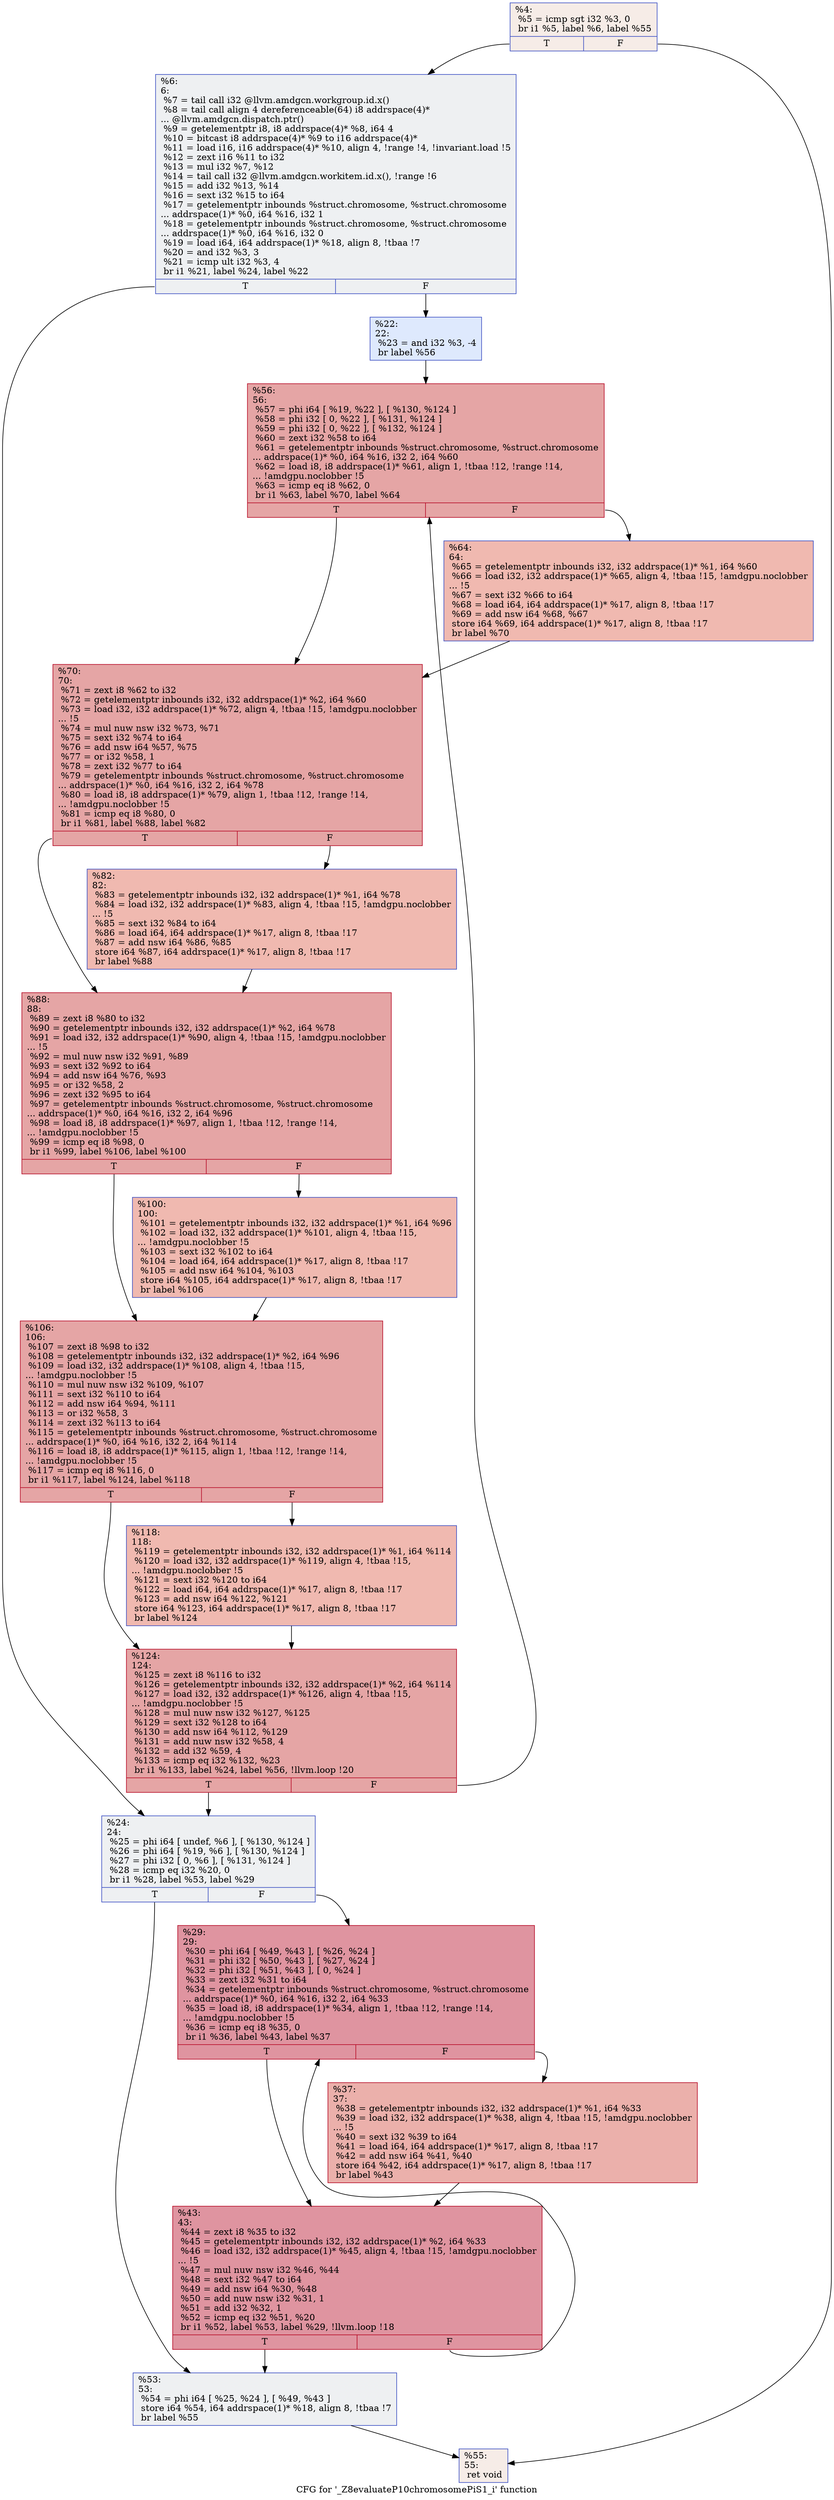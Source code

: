 digraph "CFG for '_Z8evaluateP10chromosomePiS1_i' function" {
	label="CFG for '_Z8evaluateP10chromosomePiS1_i' function";

	Node0x5b434e0 [shape=record,color="#3d50c3ff", style=filled, fillcolor="#ead5c970",label="{%4:\l  %5 = icmp sgt i32 %3, 0\l  br i1 %5, label %6, label %55\l|{<s0>T|<s1>F}}"];
	Node0x5b434e0:s0 -> Node0x5b43480;
	Node0x5b434e0:s1 -> Node0x5b46ac0;
	Node0x5b43480 [shape=record,color="#3d50c3ff", style=filled, fillcolor="#d9dce170",label="{%6:\l6:                                                \l  %7 = tail call i32 @llvm.amdgcn.workgroup.id.x()\l  %8 = tail call align 4 dereferenceable(64) i8 addrspace(4)*\l... @llvm.amdgcn.dispatch.ptr()\l  %9 = getelementptr i8, i8 addrspace(4)* %8, i64 4\l  %10 = bitcast i8 addrspace(4)* %9 to i16 addrspace(4)*\l  %11 = load i16, i16 addrspace(4)* %10, align 4, !range !4, !invariant.load !5\l  %12 = zext i16 %11 to i32\l  %13 = mul i32 %7, %12\l  %14 = tail call i32 @llvm.amdgcn.workitem.id.x(), !range !6\l  %15 = add i32 %13, %14\l  %16 = sext i32 %15 to i64\l  %17 = getelementptr inbounds %struct.chromosome, %struct.chromosome\l... addrspace(1)* %0, i64 %16, i32 1\l  %18 = getelementptr inbounds %struct.chromosome, %struct.chromosome\l... addrspace(1)* %0, i64 %16, i32 0\l  %19 = load i64, i64 addrspace(1)* %18, align 8, !tbaa !7\l  %20 = and i32 %3, 3\l  %21 = icmp ult i32 %3, 4\l  br i1 %21, label %24, label %22\l|{<s0>T|<s1>F}}"];
	Node0x5b43480:s0 -> Node0x5b48990;
	Node0x5b43480:s1 -> Node0x5b48a20;
	Node0x5b48a20 [shape=record,color="#3d50c3ff", style=filled, fillcolor="#b5cdfa70",label="{%22:\l22:                                               \l  %23 = and i32 %3, -4\l  br label %56\l}"];
	Node0x5b48a20 -> Node0x5b48c20;
	Node0x5b48990 [shape=record,color="#3d50c3ff", style=filled, fillcolor="#d9dce170",label="{%24:\l24:                                               \l  %25 = phi i64 [ undef, %6 ], [ %130, %124 ]\l  %26 = phi i64 [ %19, %6 ], [ %130, %124 ]\l  %27 = phi i32 [ 0, %6 ], [ %131, %124 ]\l  %28 = icmp eq i32 %20, 0\l  br i1 %28, label %53, label %29\l|{<s0>T|<s1>F}}"];
	Node0x5b48990:s0 -> Node0x5b494d0;
	Node0x5b48990:s1 -> Node0x5b49560;
	Node0x5b49560 [shape=record,color="#b70d28ff", style=filled, fillcolor="#b70d2870",label="{%29:\l29:                                               \l  %30 = phi i64 [ %49, %43 ], [ %26, %24 ]\l  %31 = phi i32 [ %50, %43 ], [ %27, %24 ]\l  %32 = phi i32 [ %51, %43 ], [ 0, %24 ]\l  %33 = zext i32 %31 to i64\l  %34 = getelementptr inbounds %struct.chromosome, %struct.chromosome\l... addrspace(1)* %0, i64 %16, i32 2, i64 %33\l  %35 = load i8, i8 addrspace(1)* %34, align 1, !tbaa !12, !range !14,\l... !amdgpu.noclobber !5\l  %36 = icmp eq i8 %35, 0\l  br i1 %36, label %43, label %37\l|{<s0>T|<s1>F}}"];
	Node0x5b49560:s0 -> Node0x5b496d0;
	Node0x5b49560:s1 -> Node0x5b4a700;
	Node0x5b4a700 [shape=record,color="#b70d28ff", style=filled, fillcolor="#d24b4070",label="{%37:\l37:                                               \l  %38 = getelementptr inbounds i32, i32 addrspace(1)* %1, i64 %33\l  %39 = load i32, i32 addrspace(1)* %38, align 4, !tbaa !15, !amdgpu.noclobber\l... !5\l  %40 = sext i32 %39 to i64\l  %41 = load i64, i64 addrspace(1)* %17, align 8, !tbaa !17\l  %42 = add nsw i64 %41, %40\l  store i64 %42, i64 addrspace(1)* %17, align 8, !tbaa !17\l  br label %43\l}"];
	Node0x5b4a700 -> Node0x5b496d0;
	Node0x5b496d0 [shape=record,color="#b70d28ff", style=filled, fillcolor="#b70d2870",label="{%43:\l43:                                               \l  %44 = zext i8 %35 to i32\l  %45 = getelementptr inbounds i32, i32 addrspace(1)* %2, i64 %33\l  %46 = load i32, i32 addrspace(1)* %45, align 4, !tbaa !15, !amdgpu.noclobber\l... !5\l  %47 = mul nuw nsw i32 %46, %44\l  %48 = sext i32 %47 to i64\l  %49 = add nsw i64 %30, %48\l  %50 = add nuw nsw i32 %31, 1\l  %51 = add i32 %32, 1\l  %52 = icmp eq i32 %51, %20\l  br i1 %52, label %53, label %29, !llvm.loop !18\l|{<s0>T|<s1>F}}"];
	Node0x5b496d0:s0 -> Node0x5b494d0;
	Node0x5b496d0:s1 -> Node0x5b49560;
	Node0x5b494d0 [shape=record,color="#3d50c3ff", style=filled, fillcolor="#d9dce170",label="{%53:\l53:                                               \l  %54 = phi i64 [ %25, %24 ], [ %49, %43 ]\l  store i64 %54, i64 addrspace(1)* %18, align 8, !tbaa !7\l  br label %55\l}"];
	Node0x5b494d0 -> Node0x5b46ac0;
	Node0x5b46ac0 [shape=record,color="#3d50c3ff", style=filled, fillcolor="#ead5c970",label="{%55:\l55:                                               \l  ret void\l}"];
	Node0x5b48c20 [shape=record,color="#b70d28ff", style=filled, fillcolor="#c5333470",label="{%56:\l56:                                               \l  %57 = phi i64 [ %19, %22 ], [ %130, %124 ]\l  %58 = phi i32 [ 0, %22 ], [ %131, %124 ]\l  %59 = phi i32 [ 0, %22 ], [ %132, %124 ]\l  %60 = zext i32 %58 to i64\l  %61 = getelementptr inbounds %struct.chromosome, %struct.chromosome\l... addrspace(1)* %0, i64 %16, i32 2, i64 %60\l  %62 = load i8, i8 addrspace(1)* %61, align 1, !tbaa !12, !range !14,\l... !amdgpu.noclobber !5\l  %63 = icmp eq i8 %62, 0\l  br i1 %63, label %70, label %64\l|{<s0>T|<s1>F}}"];
	Node0x5b48c20:s0 -> Node0x5b4d910;
	Node0x5b48c20:s1 -> Node0x5b4d960;
	Node0x5b4d960 [shape=record,color="#3d50c3ff", style=filled, fillcolor="#de614d70",label="{%64:\l64:                                               \l  %65 = getelementptr inbounds i32, i32 addrspace(1)* %1, i64 %60\l  %66 = load i32, i32 addrspace(1)* %65, align 4, !tbaa !15, !amdgpu.noclobber\l... !5\l  %67 = sext i32 %66 to i64\l  %68 = load i64, i64 addrspace(1)* %17, align 8, !tbaa !17\l  %69 = add nsw i64 %68, %67\l  store i64 %69, i64 addrspace(1)* %17, align 8, !tbaa !17\l  br label %70\l}"];
	Node0x5b4d960 -> Node0x5b4d910;
	Node0x5b4d910 [shape=record,color="#b70d28ff", style=filled, fillcolor="#c5333470",label="{%70:\l70:                                               \l  %71 = zext i8 %62 to i32\l  %72 = getelementptr inbounds i32, i32 addrspace(1)* %2, i64 %60\l  %73 = load i32, i32 addrspace(1)* %72, align 4, !tbaa !15, !amdgpu.noclobber\l... !5\l  %74 = mul nuw nsw i32 %73, %71\l  %75 = sext i32 %74 to i64\l  %76 = add nsw i64 %57, %75\l  %77 = or i32 %58, 1\l  %78 = zext i32 %77 to i64\l  %79 = getelementptr inbounds %struct.chromosome, %struct.chromosome\l... addrspace(1)* %0, i64 %16, i32 2, i64 %78\l  %80 = load i8, i8 addrspace(1)* %79, align 1, !tbaa !12, !range !14,\l... !amdgpu.noclobber !5\l  %81 = icmp eq i8 %80, 0\l  br i1 %81, label %88, label %82\l|{<s0>T|<s1>F}}"];
	Node0x5b4d910:s0 -> Node0x5b4e6b0;
	Node0x5b4d910:s1 -> Node0x5b4e700;
	Node0x5b4e700 [shape=record,color="#3d50c3ff", style=filled, fillcolor="#de614d70",label="{%82:\l82:                                               \l  %83 = getelementptr inbounds i32, i32 addrspace(1)* %1, i64 %78\l  %84 = load i32, i32 addrspace(1)* %83, align 4, !tbaa !15, !amdgpu.noclobber\l... !5\l  %85 = sext i32 %84 to i64\l  %86 = load i64, i64 addrspace(1)* %17, align 8, !tbaa !17\l  %87 = add nsw i64 %86, %85\l  store i64 %87, i64 addrspace(1)* %17, align 8, !tbaa !17\l  br label %88\l}"];
	Node0x5b4e700 -> Node0x5b4e6b0;
	Node0x5b4e6b0 [shape=record,color="#b70d28ff", style=filled, fillcolor="#c5333470",label="{%88:\l88:                                               \l  %89 = zext i8 %80 to i32\l  %90 = getelementptr inbounds i32, i32 addrspace(1)* %2, i64 %78\l  %91 = load i32, i32 addrspace(1)* %90, align 4, !tbaa !15, !amdgpu.noclobber\l... !5\l  %92 = mul nuw nsw i32 %91, %89\l  %93 = sext i32 %92 to i64\l  %94 = add nsw i64 %76, %93\l  %95 = or i32 %58, 2\l  %96 = zext i32 %95 to i64\l  %97 = getelementptr inbounds %struct.chromosome, %struct.chromosome\l... addrspace(1)* %0, i64 %16, i32 2, i64 %96\l  %98 = load i8, i8 addrspace(1)* %97, align 1, !tbaa !12, !range !14,\l... !amdgpu.noclobber !5\l  %99 = icmp eq i8 %98, 0\l  br i1 %99, label %106, label %100\l|{<s0>T|<s1>F}}"];
	Node0x5b4e6b0:s0 -> Node0x5b4f230;
	Node0x5b4e6b0:s1 -> Node0x5b4f280;
	Node0x5b4f280 [shape=record,color="#3d50c3ff", style=filled, fillcolor="#de614d70",label="{%100:\l100:                                              \l  %101 = getelementptr inbounds i32, i32 addrspace(1)* %1, i64 %96\l  %102 = load i32, i32 addrspace(1)* %101, align 4, !tbaa !15,\l... !amdgpu.noclobber !5\l  %103 = sext i32 %102 to i64\l  %104 = load i64, i64 addrspace(1)* %17, align 8, !tbaa !17\l  %105 = add nsw i64 %104, %103\l  store i64 %105, i64 addrspace(1)* %17, align 8, !tbaa !17\l  br label %106\l}"];
	Node0x5b4f280 -> Node0x5b4f230;
	Node0x5b4f230 [shape=record,color="#b70d28ff", style=filled, fillcolor="#c5333470",label="{%106:\l106:                                              \l  %107 = zext i8 %98 to i32\l  %108 = getelementptr inbounds i32, i32 addrspace(1)* %2, i64 %96\l  %109 = load i32, i32 addrspace(1)* %108, align 4, !tbaa !15,\l... !amdgpu.noclobber !5\l  %110 = mul nuw nsw i32 %109, %107\l  %111 = sext i32 %110 to i64\l  %112 = add nsw i64 %94, %111\l  %113 = or i32 %58, 3\l  %114 = zext i32 %113 to i64\l  %115 = getelementptr inbounds %struct.chromosome, %struct.chromosome\l... addrspace(1)* %0, i64 %16, i32 2, i64 %114\l  %116 = load i8, i8 addrspace(1)* %115, align 1, !tbaa !12, !range !14,\l... !amdgpu.noclobber !5\l  %117 = icmp eq i8 %116, 0\l  br i1 %117, label %124, label %118\l|{<s0>T|<s1>F}}"];
	Node0x5b4f230:s0 -> Node0x5b49130;
	Node0x5b4f230:s1 -> Node0x5b4fdb0;
	Node0x5b4fdb0 [shape=record,color="#3d50c3ff", style=filled, fillcolor="#de614d70",label="{%118:\l118:                                              \l  %119 = getelementptr inbounds i32, i32 addrspace(1)* %1, i64 %114\l  %120 = load i32, i32 addrspace(1)* %119, align 4, !tbaa !15,\l... !amdgpu.noclobber !5\l  %121 = sext i32 %120 to i64\l  %122 = load i64, i64 addrspace(1)* %17, align 8, !tbaa !17\l  %123 = add nsw i64 %122, %121\l  store i64 %123, i64 addrspace(1)* %17, align 8, !tbaa !17\l  br label %124\l}"];
	Node0x5b4fdb0 -> Node0x5b49130;
	Node0x5b49130 [shape=record,color="#b70d28ff", style=filled, fillcolor="#c5333470",label="{%124:\l124:                                              \l  %125 = zext i8 %116 to i32\l  %126 = getelementptr inbounds i32, i32 addrspace(1)* %2, i64 %114\l  %127 = load i32, i32 addrspace(1)* %126, align 4, !tbaa !15,\l... !amdgpu.noclobber !5\l  %128 = mul nuw nsw i32 %127, %125\l  %129 = sext i32 %128 to i64\l  %130 = add nsw i64 %112, %129\l  %131 = add nuw nsw i32 %58, 4\l  %132 = add i32 %59, 4\l  %133 = icmp eq i32 %132, %23\l  br i1 %133, label %24, label %56, !llvm.loop !20\l|{<s0>T|<s1>F}}"];
	Node0x5b49130:s0 -> Node0x5b48990;
	Node0x5b49130:s1 -> Node0x5b48c20;
}
